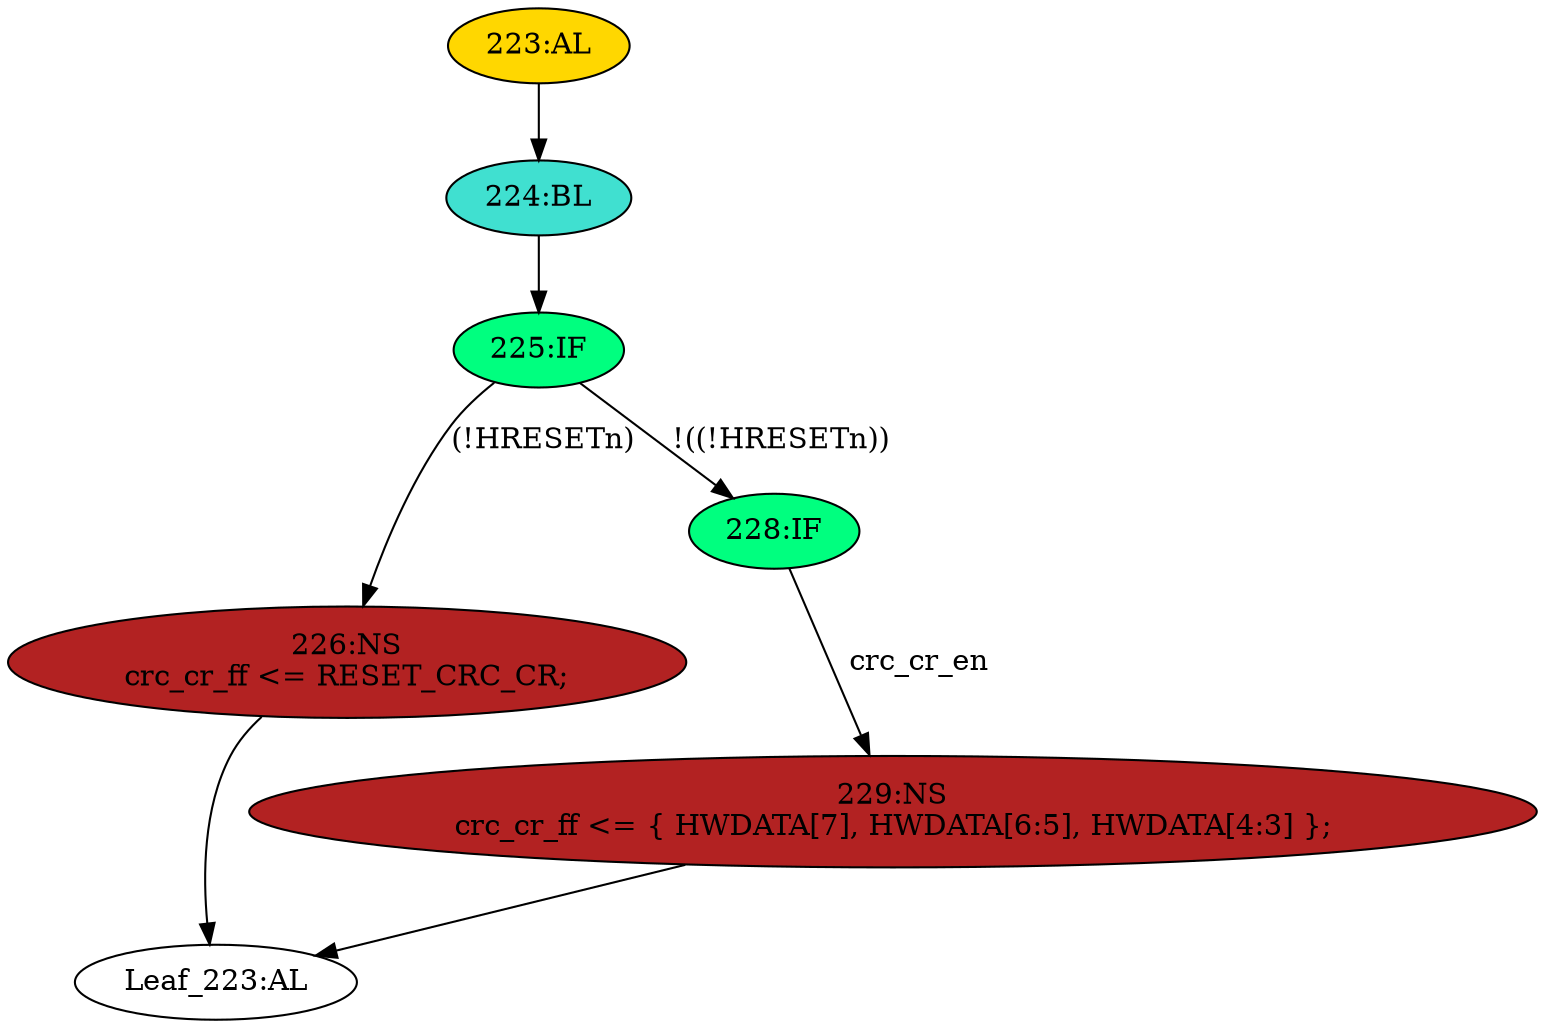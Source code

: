 strict digraph "" {
	node [label="\N"];
	"226:NS"	 [ast="<pyverilog.vparser.ast.NonblockingSubstitution object at 0x7fba378b3e10>",
		fillcolor=firebrick,
		label="226:NS
crc_cr_ff <= RESET_CRC_CR;",
		statements="[<pyverilog.vparser.ast.NonblockingSubstitution object at 0x7fba378b3e10>]",
		style=filled,
		typ=NonblockingSubstitution];
	"Leaf_223:AL"	 [def_var="['crc_cr_ff']",
		label="Leaf_223:AL"];
	"226:NS" -> "Leaf_223:AL"	 [cond="[]",
		lineno=None];
	"224:BL"	 [ast="<pyverilog.vparser.ast.Block object at 0x7fba378ba050>",
		fillcolor=turquoise,
		label="224:BL",
		statements="[]",
		style=filled,
		typ=Block];
	"225:IF"	 [ast="<pyverilog.vparser.ast.IfStatement object at 0x7fba378ba090>",
		fillcolor=springgreen,
		label="225:IF",
		statements="[]",
		style=filled,
		typ=IfStatement];
	"224:BL" -> "225:IF"	 [cond="[]",
		lineno=None];
	"225:IF" -> "226:NS"	 [cond="['HRESETn']",
		label="(!HRESETn)",
		lineno=225];
	"228:IF"	 [ast="<pyverilog.vparser.ast.IfStatement object at 0x7fba378ba110>",
		fillcolor=springgreen,
		label="228:IF",
		statements="[]",
		style=filled,
		typ=IfStatement];
	"225:IF" -> "228:IF"	 [cond="['HRESETn']",
		label="!((!HRESETn))",
		lineno=225];
	"229:NS"	 [ast="<pyverilog.vparser.ast.NonblockingSubstitution object at 0x7fba378ba190>",
		fillcolor=firebrick,
		label="229:NS
crc_cr_ff <= { HWDATA[7], HWDATA[6:5], HWDATA[4:3] };",
		statements="[<pyverilog.vparser.ast.NonblockingSubstitution object at 0x7fba378ba190>]",
		style=filled,
		typ=NonblockingSubstitution];
	"228:IF" -> "229:NS"	 [cond="['crc_cr_en']",
		label=crc_cr_en,
		lineno=228];
	"223:AL"	 [ast="<pyverilog.vparser.ast.Always object at 0x7fba378ba650>",
		clk_sens=False,
		fillcolor=gold,
		label="223:AL",
		sens="['HCLK']",
		statements="[]",
		style=filled,
		typ=Always,
		use_var="['HWDATA', 'RESET_CRC_CR', 'crc_cr_en', 'HRESETn']"];
	"223:AL" -> "224:BL"	 [cond="[]",
		lineno=None];
	"229:NS" -> "Leaf_223:AL"	 [cond="[]",
		lineno=None];
}
